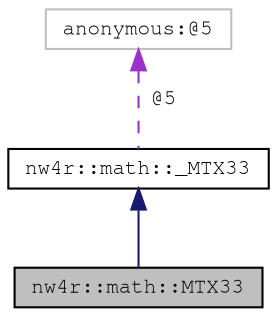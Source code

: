digraph "nw4r::math::MTX33"
{
 // LATEX_PDF_SIZE
  edge [fontname="FreeMono",fontsize="10",labelfontname="FreeMono",labelfontsize="10"];
  node [fontname="FreeMono",fontsize="10",shape=record];
  Node1 [label="nw4r::math::MTX33",height=0.2,width=0.4,color="black", fillcolor="grey75", style="filled", fontcolor="black",tooltip=" "];
  Node2 -> Node1 [dir="back",color="midnightblue",fontsize="10",style="solid",fontname="FreeMono"];
  Node2 [label="nw4r::math::_MTX33",height=0.2,width=0.4,color="black", fillcolor="white", style="filled",URL="$structnw4r_1_1math_1_1___m_t_x33.html",tooltip=" "];
  Node3 -> Node2 [dir="back",color="darkorchid3",fontsize="10",style="dashed",label=" @5" ,fontname="FreeMono"];
  Node3 [label="anonymous:@5",height=0.2,width=0.4,color="grey75", fillcolor="white", style="filled",tooltip=" "];
}
